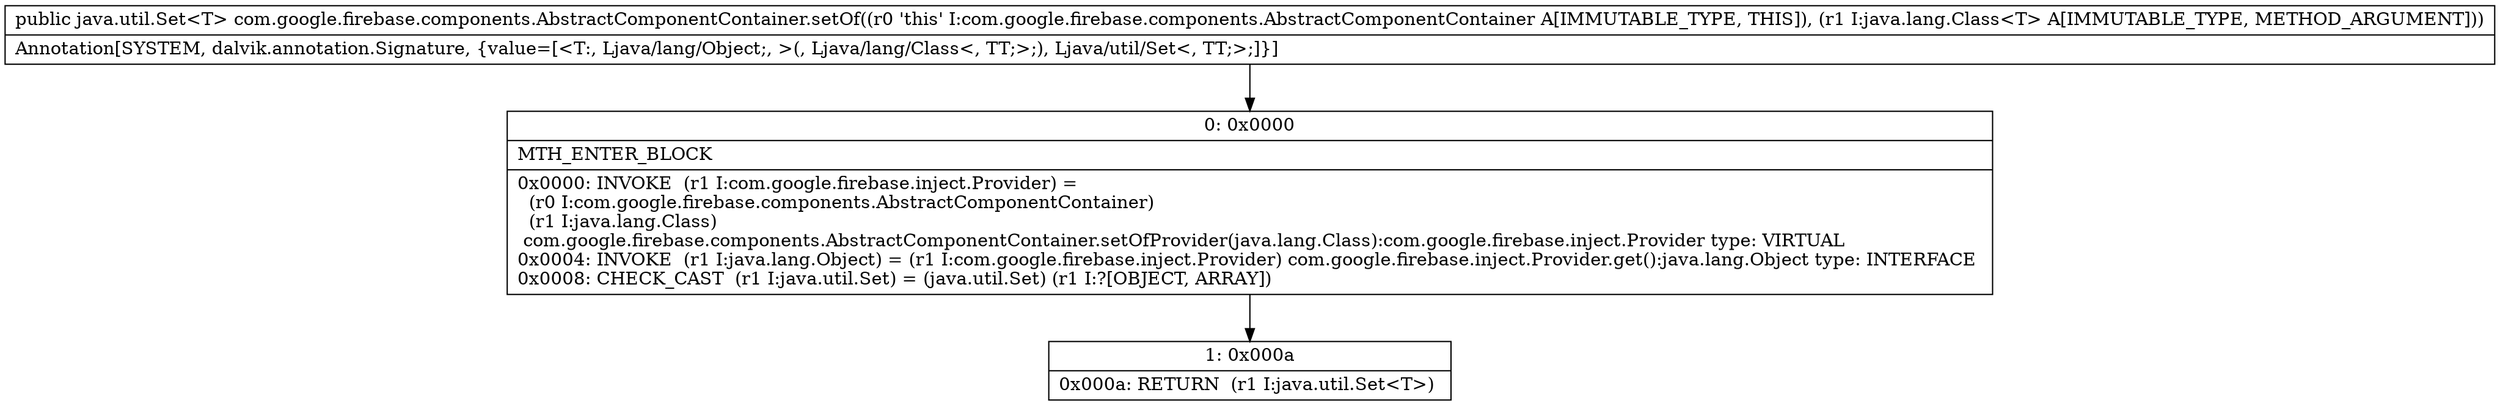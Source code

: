 digraph "CFG forcom.google.firebase.components.AbstractComponentContainer.setOf(Ljava\/lang\/Class;)Ljava\/util\/Set;" {
Node_0 [shape=record,label="{0\:\ 0x0000|MTH_ENTER_BLOCK\l|0x0000: INVOKE  (r1 I:com.google.firebase.inject.Provider) = \l  (r0 I:com.google.firebase.components.AbstractComponentContainer)\l  (r1 I:java.lang.Class)\l com.google.firebase.components.AbstractComponentContainer.setOfProvider(java.lang.Class):com.google.firebase.inject.Provider type: VIRTUAL \l0x0004: INVOKE  (r1 I:java.lang.Object) = (r1 I:com.google.firebase.inject.Provider) com.google.firebase.inject.Provider.get():java.lang.Object type: INTERFACE \l0x0008: CHECK_CAST  (r1 I:java.util.Set) = (java.util.Set) (r1 I:?[OBJECT, ARRAY]) \l}"];
Node_1 [shape=record,label="{1\:\ 0x000a|0x000a: RETURN  (r1 I:java.util.Set\<T\>) \l}"];
MethodNode[shape=record,label="{public java.util.Set\<T\> com.google.firebase.components.AbstractComponentContainer.setOf((r0 'this' I:com.google.firebase.components.AbstractComponentContainer A[IMMUTABLE_TYPE, THIS]), (r1 I:java.lang.Class\<T\> A[IMMUTABLE_TYPE, METHOD_ARGUMENT]))  | Annotation[SYSTEM, dalvik.annotation.Signature, \{value=[\<T:, Ljava\/lang\/Object;, \>(, Ljava\/lang\/Class\<, TT;\>;), Ljava\/util\/Set\<, TT;\>;]\}]\l}"];
MethodNode -> Node_0;
Node_0 -> Node_1;
}

